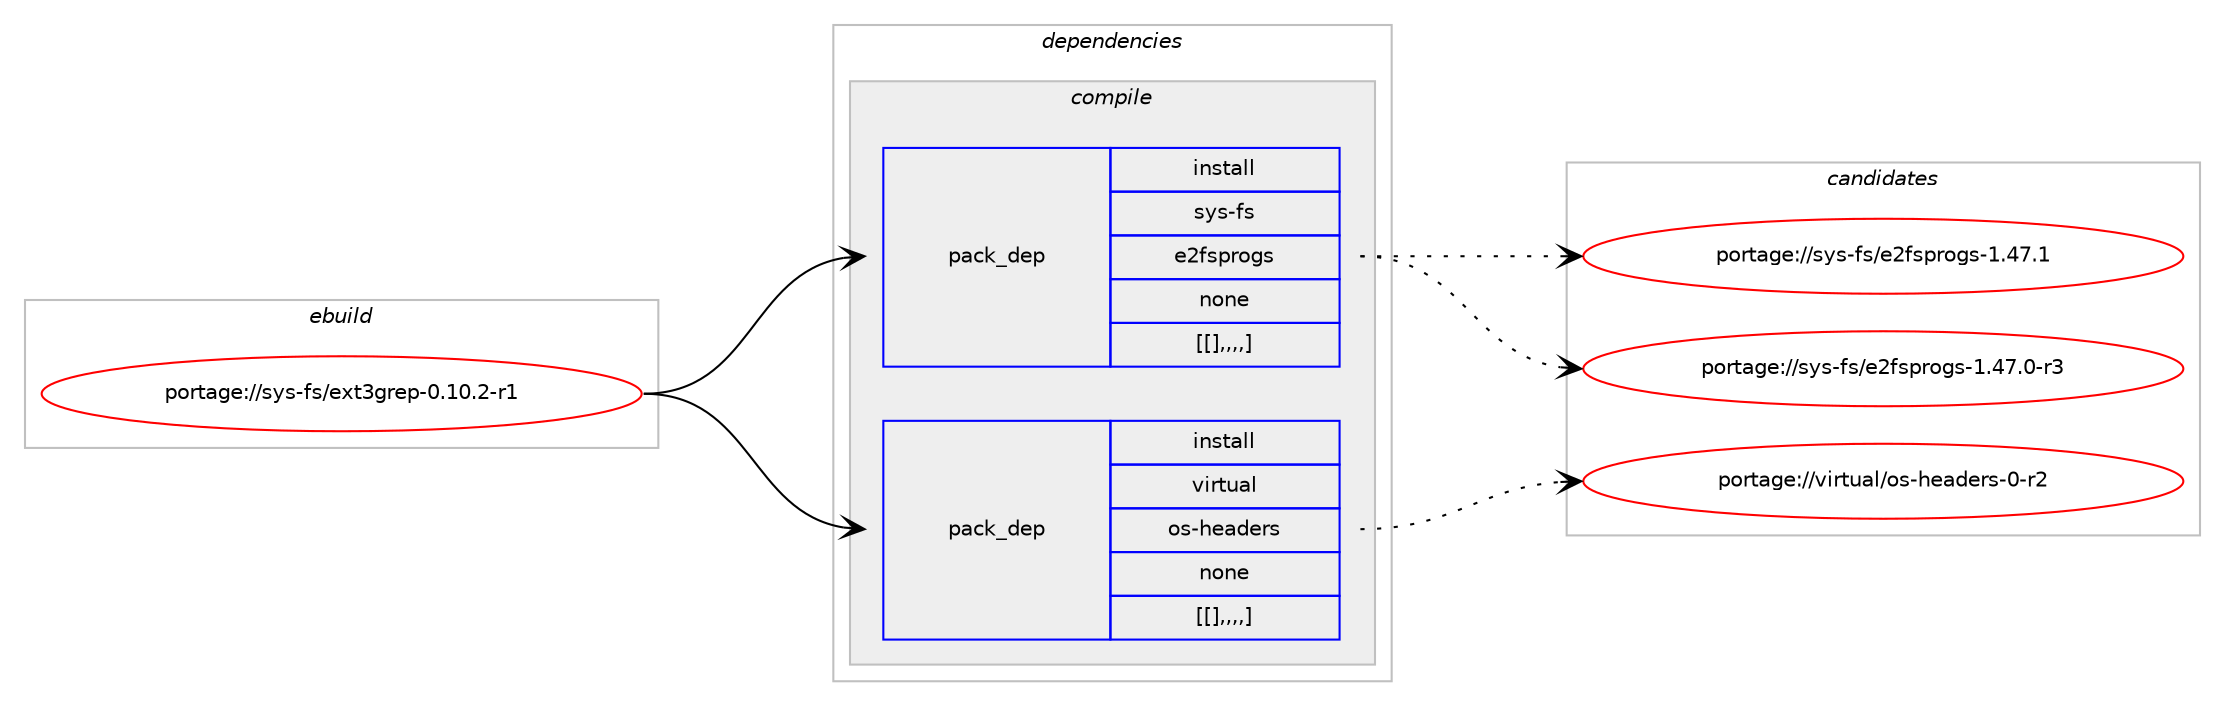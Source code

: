 digraph prolog {

# *************
# Graph options
# *************

newrank=true;
concentrate=true;
compound=true;
graph [rankdir=LR,fontname=Helvetica,fontsize=10,ranksep=1.5];#, ranksep=2.5, nodesep=0.2];
edge  [arrowhead=vee];
node  [fontname=Helvetica,fontsize=10];

# **********
# The ebuild
# **********

subgraph cluster_leftcol {
color=gray;
label=<<i>ebuild</i>>;
id [label="portage://sys-fs/ext3grep-0.10.2-r1", color=red, width=4, href="../sys-fs/ext3grep-0.10.2-r1.svg"];
}

# ****************
# The dependencies
# ****************

subgraph cluster_midcol {
color=gray;
label=<<i>dependencies</i>>;
subgraph cluster_compile {
fillcolor="#eeeeee";
style=filled;
label=<<i>compile</i>>;
subgraph pack330437 {
dependency454393 [label=<<TABLE BORDER="0" CELLBORDER="1" CELLSPACING="0" CELLPADDING="4" WIDTH="220"><TR><TD ROWSPAN="6" CELLPADDING="30">pack_dep</TD></TR><TR><TD WIDTH="110">install</TD></TR><TR><TD>sys-fs</TD></TR><TR><TD>e2fsprogs</TD></TR><TR><TD>none</TD></TR><TR><TD>[[],,,,]</TD></TR></TABLE>>, shape=none, color=blue];
}
id:e -> dependency454393:w [weight=20,style="solid",arrowhead="vee"];
subgraph pack330438 {
dependency454394 [label=<<TABLE BORDER="0" CELLBORDER="1" CELLSPACING="0" CELLPADDING="4" WIDTH="220"><TR><TD ROWSPAN="6" CELLPADDING="30">pack_dep</TD></TR><TR><TD WIDTH="110">install</TD></TR><TR><TD>virtual</TD></TR><TR><TD>os-headers</TD></TR><TR><TD>none</TD></TR><TR><TD>[[],,,,]</TD></TR></TABLE>>, shape=none, color=blue];
}
id:e -> dependency454394:w [weight=20,style="solid",arrowhead="vee"];
}
subgraph cluster_compileandrun {
fillcolor="#eeeeee";
style=filled;
label=<<i>compile and run</i>>;
}
subgraph cluster_run {
fillcolor="#eeeeee";
style=filled;
label=<<i>run</i>>;
}
}

# **************
# The candidates
# **************

subgraph cluster_choices {
rank=same;
color=gray;
label=<<i>candidates</i>>;

subgraph choice330437 {
color=black;
nodesep=1;
choice11512111545102115471015010211511211411110311545494652554649 [label="portage://sys-fs/e2fsprogs-1.47.1", color=red, width=4,href="../sys-fs/e2fsprogs-1.47.1.svg"];
choice115121115451021154710150102115112114111103115454946525546484511451 [label="portage://sys-fs/e2fsprogs-1.47.0-r3", color=red, width=4,href="../sys-fs/e2fsprogs-1.47.0-r3.svg"];
dependency454393:e -> choice11512111545102115471015010211511211411110311545494652554649:w [style=dotted,weight="100"];
dependency454393:e -> choice115121115451021154710150102115112114111103115454946525546484511451:w [style=dotted,weight="100"];
}
subgraph choice330438 {
color=black;
nodesep=1;
choice1181051141161179710847111115451041019710010111411545484511450 [label="portage://virtual/os-headers-0-r2", color=red, width=4,href="../virtual/os-headers-0-r2.svg"];
dependency454394:e -> choice1181051141161179710847111115451041019710010111411545484511450:w [style=dotted,weight="100"];
}
}

}
